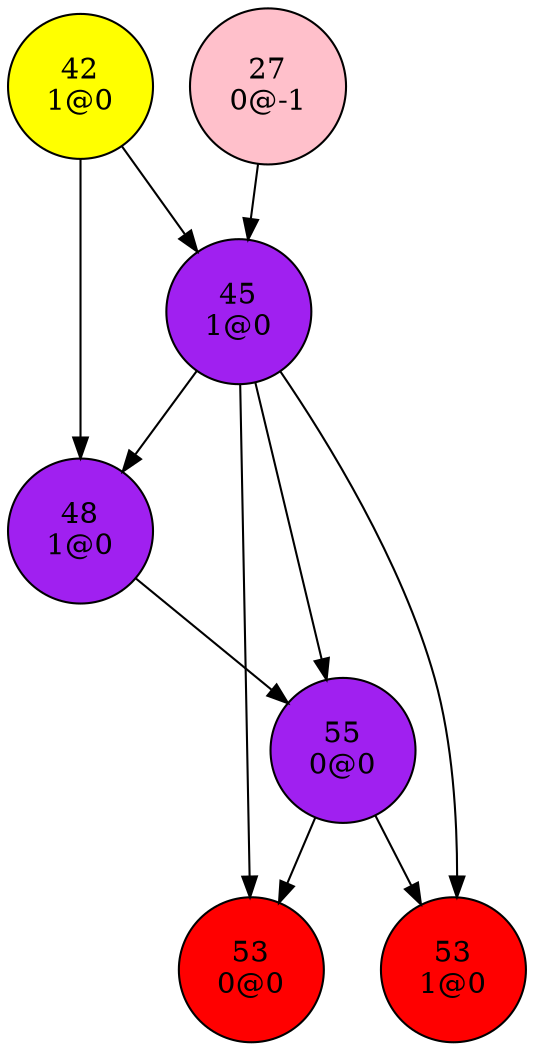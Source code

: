 digraph {
"27
0@-1"->"45
1@0";
"42
1@0"->"45
1@0";
"42
1@0"->"48
1@0";
"45
1@0"->"48
1@0";
"45
1@0"->"53
0@0";
"45
1@0"->"53
1@0";
"45
1@0"->"55
0@0";
"48
1@0"->"55
0@0";
"53
0@0";
"53
1@0";
"55
0@0"->"53
0@0";
"55
0@0"->"53
1@0";
"27
0@-1"[shape=circle, style=filled, fillcolor=pink];
"42
1@0"[shape=circle, style=filled, fillcolor=yellow];
"45
1@0"[shape=circle, style=filled, fillcolor=purple];
"48
1@0"[shape=circle, style=filled, fillcolor=purple];
"53
0@0"[shape=circle, style=filled, fillcolor=red];
"53
1@0"[shape=circle, style=filled, fillcolor=red];
"55
0@0"[shape=circle, style=filled, fillcolor=purple];
}